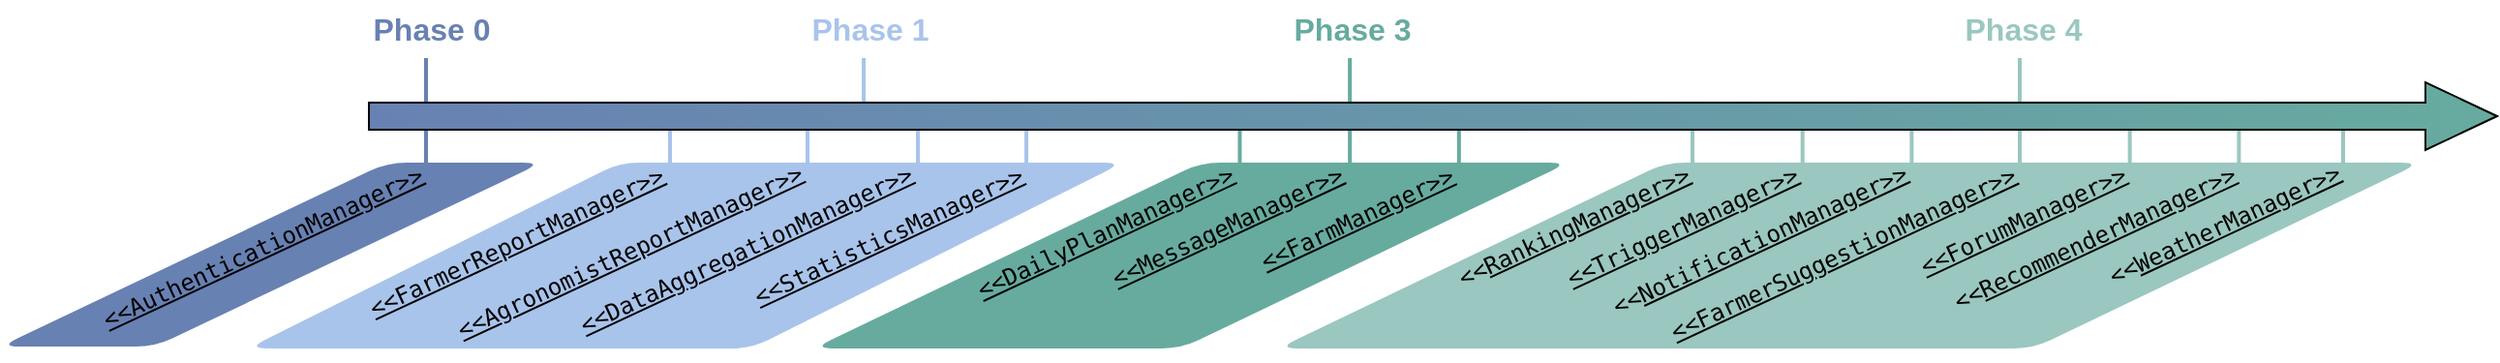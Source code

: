 <mxfile version="16.1.2" type="device"><diagram id="fjkw6sU-NrvKHbagdTQX" name="Page-1"><mxGraphModel dx="2703" dy="1829" grid="1" gridSize="10" guides="1" tooltips="1" connect="1" arrows="1" fold="1" page="1" pageScale="1" pageWidth="1100" pageHeight="850" math="0" shadow="0"><root><mxCell id="0"/><mxCell id="1" parent="0"/><mxCell id="8JLX7V-ewV3bHBpVL4vY-58" value="" style="endArrow=none;html=1;rounded=0;fillColor=#6881B3;gradientColor=#67AB9F;gradientDirection=east;strokeWidth=2;strokeColor=#A9C4EB;" edge="1" parent="1"><mxGeometry width="50" height="50" relative="1" as="geometry"><mxPoint x="449" y="90" as="sourcePoint"/><mxPoint x="449" y="60" as="targetPoint"/></mxGeometry></mxCell><mxCell id="8JLX7V-ewV3bHBpVL4vY-52" value="" style="shape=parallelogram;perimeter=parallelogramPerimeter;whiteSpace=wrap;html=1;fixedSize=1;size=200;rounded=1;fillColor=#6881B3;strokeColor=none;" vertex="1" parent="1"><mxGeometry x="3" y="114" width="280" height="95" as="geometry"/></mxCell><mxCell id="8JLX7V-ewV3bHBpVL4vY-50" value="" style="shape=parallelogram;perimeter=parallelogramPerimeter;whiteSpace=wrap;html=1;fixedSize=1;size=192;rounded=1;fillColor=#A9C4EB;strokeColor=none;" vertex="1" parent="1"><mxGeometry x="131" y="114" width="452" height="96" as="geometry"/></mxCell><mxCell id="8JLX7V-ewV3bHBpVL4vY-49" value="" style="shape=parallelogram;perimeter=parallelogramPerimeter;whiteSpace=wrap;html=1;fixedSize=1;size=200;rounded=1;fillColor=#9AC7BF;strokeColor=none;" vertex="1" parent="1"><mxGeometry x="663" y="114" width="590" height="96" as="geometry"/></mxCell><mxCell id="8JLX7V-ewV3bHBpVL4vY-41" value="" style="endArrow=none;html=1;rounded=0;fillColor=#6881B3;gradientColor=#67AB9F;gradientDirection=east;strokeWidth=2;strokeColor=#67AB9F;" edge="1" parent="1"><mxGeometry width="50" height="50" relative="1" as="geometry"><mxPoint x="643.23" y="120" as="sourcePoint"/><mxPoint x="643.23" y="90" as="targetPoint"/></mxGeometry></mxCell><mxCell id="8JLX7V-ewV3bHBpVL4vY-42" value="" style="endArrow=none;html=1;rounded=0;fillColor=#6881B3;gradientColor=#67AB9F;gradientDirection=east;strokeWidth=2;strokeColor=#67AB9F;" edge="1" parent="1"><mxGeometry width="50" height="50" relative="1" as="geometry"><mxPoint x="700.06" y="120" as="sourcePoint"/><mxPoint x="700.06" y="60" as="targetPoint"/></mxGeometry></mxCell><mxCell id="8JLX7V-ewV3bHBpVL4vY-43" value="" style="endArrow=none;html=1;rounded=0;fillColor=#6881B3;gradientColor=#67AB9F;gradientDirection=east;strokeWidth=2;strokeColor=#67AB9F;" edge="1" parent="1"><mxGeometry width="50" height="50" relative="1" as="geometry"><mxPoint x="756.41" y="120" as="sourcePoint"/><mxPoint x="756.41" y="90" as="targetPoint"/></mxGeometry></mxCell><mxCell id="8JLX7V-ewV3bHBpVL4vY-48" value="" style="shape=parallelogram;perimeter=parallelogramPerimeter;whiteSpace=wrap;html=1;fixedSize=1;size=200;rounded=1;fillColor=#67AB9F;strokeColor=none;" vertex="1" parent="1"><mxGeometry x="423" y="114" width="390" height="96" as="geometry"/></mxCell><mxCell id="8JLX7V-ewV3bHBpVL4vY-5" value="&lt;pre style=&quot;margin-top: 0px ; margin-bottom: 0px ; margin-left: 0px ; margin-right: 0px ; text-indent: 0px&quot;&gt;&lt;span style=&quot;color: #000000&quot;&gt;&lt;/span&gt;&lt;span style=&quot;text-decoration: underline ; color: #000000&quot;&gt;&amp;lt;&amp;lt;FarmerReportManager&amp;gt;&amp;gt;&lt;/span&gt;&lt;/pre&gt;" style="text;html=1;rotation=335;labelPosition=center;verticalLabelPosition=middle;align=center;verticalAlign=middle;whiteSpace=wrap;textDirection=ltr;horizontal=1;" vertex="1" parent="1"><mxGeometry x="183" y="140" width="174" height="30" as="geometry"/></mxCell><mxCell id="8JLX7V-ewV3bHBpVL4vY-6" value="&lt;pre style=&quot;margin-top: 0px ; margin-bottom: 0px ; margin-left: 0px ; margin-right: 0px ; text-indent: 0px&quot;&gt;&lt;span style=&quot;color: #000000&quot;&gt;&lt;/span&gt;&lt;span style=&quot;text-decoration: underline ; color: #000000&quot;&gt;&amp;lt;&amp;lt;AuthenticationManager&amp;gt;&amp;gt;&lt;/span&gt;&lt;/pre&gt;" style="text;html=1;rotation=335;labelPosition=center;verticalLabelPosition=middle;align=center;verticalAlign=middle;whiteSpace=wrap;textDirection=ltr;horizontal=1;" vertex="1" parent="1"><mxGeometry x="43.53" y="143" width="190" height="30" as="geometry"/></mxCell><mxCell id="8JLX7V-ewV3bHBpVL4vY-7" value="&lt;pre style=&quot;margin-top: 0px ; margin-bottom: 0px ; margin-left: 0px ; margin-right: 0px ; text-indent: 0px&quot;&gt;&lt;span style=&quot;color: #000000&quot;&gt;&lt;/span&gt;&lt;span style=&quot;text-decoration: underline ; color: #000000&quot;&gt;&amp;lt;&amp;lt;AgronomistReportManager&amp;gt;&amp;gt;&lt;/span&gt;&lt;/pre&gt;" style="text;html=1;rotation=335;labelPosition=center;verticalLabelPosition=middle;align=center;verticalAlign=middle;whiteSpace=wrap;textDirection=ltr;horizontal=1;" vertex="1" parent="1"><mxGeometry x="227" y="145" width="203" height="30" as="geometry"/></mxCell><mxCell id="8JLX7V-ewV3bHBpVL4vY-8" value="&lt;pre style=&quot;margin-top: 0px ; margin-bottom: 0px ; margin-left: 0px ; margin-right: 0px ; text-indent: 0px&quot;&gt;&lt;span style=&quot;color: #000000&quot;&gt;&lt;/span&gt;&lt;span style=&quot;text-decoration: underline ; color: #000000&quot;&gt;&amp;lt;&amp;lt;DataAggregationManager&amp;gt;&amp;gt;&lt;/span&gt;&lt;/pre&gt;" style="text;html=1;rotation=335;labelPosition=center;verticalLabelPosition=middle;align=center;verticalAlign=middle;whiteSpace=wrap;textDirection=ltr;horizontal=1;" vertex="1" parent="1"><mxGeometry x="293" y="144" width="191" height="30" as="geometry"/></mxCell><mxCell id="8JLX7V-ewV3bHBpVL4vY-9" value="&lt;pre style=&quot;margin-top: 0px ; margin-bottom: 0px ; margin-left: 0px ; margin-right: 0px ; text-indent: 0px&quot;&gt;&lt;span style=&quot;color: #000000&quot;&gt;&lt;/span&gt;&lt;span style=&quot;text-decoration: underline ; color: #000000&quot;&gt;&amp;lt;&amp;lt;StatisticsManager&amp;gt;&amp;gt;&lt;/span&gt;&lt;/pre&gt;" style="text;html=1;rotation=335;labelPosition=center;verticalLabelPosition=middle;align=center;verticalAlign=middle;whiteSpace=wrap;textDirection=ltr;horizontal=1;" vertex="1" parent="1"><mxGeometry x="387" y="137" width="150" height="30" as="geometry"/></mxCell><mxCell id="8JLX7V-ewV3bHBpVL4vY-10" value="&lt;pre style=&quot;margin-top: 0px ; margin-bottom: 0px ; margin-left: 0px ; margin-right: 0px ; text-indent: 0px&quot;&gt;&lt;span style=&quot;color: #000000&quot;&gt;&lt;/span&gt;&lt;span style=&quot;text-decoration: underline ; color: #000000&quot;&gt;&amp;lt;&amp;lt;DailyPlanManager&amp;gt;&amp;gt;&lt;/span&gt;&lt;/pre&gt;" style="text;html=1;rotation=335;labelPosition=center;verticalLabelPosition=middle;align=center;verticalAlign=middle;whiteSpace=wrap;textDirection=ltr;horizontal=1;" vertex="1" parent="1"><mxGeometry x="499" y="135" width="150" height="30" as="geometry"/></mxCell><mxCell id="8JLX7V-ewV3bHBpVL4vY-11" value="&lt;pre style=&quot;margin-top: 0px ; margin-bottom: 0px ; margin-left: 0px ; margin-right: 0px ; text-indent: 0px&quot;&gt;&lt;span style=&quot;color: #000000&quot;&gt;&lt;/span&gt;&lt;span style=&quot;text-decoration: underline ; color: #000000&quot;&gt;&amp;lt;&amp;lt;MessageManager&amp;gt;&amp;gt;&lt;/span&gt;&lt;/pre&gt;" style="text;html=1;rotation=335;labelPosition=center;verticalLabelPosition=middle;align=center;verticalAlign=middle;whiteSpace=wrap;textDirection=ltr;horizontal=1;" vertex="1" parent="1"><mxGeometry x="572" y="132" width="130" height="30" as="geometry"/></mxCell><mxCell id="8JLX7V-ewV3bHBpVL4vY-12" value="&lt;pre style=&quot;margin-top: 0px ; margin-bottom: 0px ; margin-left: 0px ; margin-right: 0px ; text-indent: 0px&quot;&gt;&lt;span style=&quot;color: #000000&quot;&gt;&lt;/span&gt;&lt;span style=&quot;text-decoration: underline ; color: #000000&quot;&gt;&amp;lt;&amp;lt;FarmManager&amp;gt;&amp;gt;&lt;/span&gt;&lt;/pre&gt;" style="text;html=1;rotation=335;labelPosition=center;verticalLabelPosition=middle;align=center;verticalAlign=middle;whiteSpace=wrap;textDirection=ltr;horizontal=1;" vertex="1" parent="1"><mxGeometry x="654" y="128" width="100" height="30" as="geometry"/></mxCell><mxCell id="8JLX7V-ewV3bHBpVL4vY-13" value="&lt;pre style=&quot;margin-top: 0px ; margin-bottom: 0px ; margin-left: 0px ; margin-right: 0px ; text-indent: 0px&quot;&gt;&amp;lt;&amp;lt;&lt;span style=&quot;color: #000000&quot;&gt;&lt;/span&gt;&lt;span style=&quot;text-decoration: underline ; color: #000000&quot;&gt;RankingManager&amp;gt;&amp;gt;&lt;/span&gt;&lt;/pre&gt;" style="text;html=1;rotation=335;labelPosition=center;verticalLabelPosition=middle;align=center;verticalAlign=middle;whiteSpace=wrap;textDirection=ltr;horizontal=1;" vertex="1" parent="1"><mxGeometry x="751" y="132" width="130" height="30" as="geometry"/></mxCell><mxCell id="8JLX7V-ewV3bHBpVL4vY-14" value="&lt;pre style=&quot;margin-top: 0px ; margin-bottom: 0px ; margin-left: 0px ; margin-right: 0px ; text-indent: 0px&quot;&gt;&lt;span style=&quot;color: #000000&quot;&gt;&lt;/span&gt;&lt;span style=&quot;text-decoration: underline ; color: #000000&quot;&gt;&amp;lt;&amp;lt;TriggerManager&amp;gt;&amp;gt;&lt;/span&gt;&lt;/pre&gt;" style="text;html=1;rotation=335;labelPosition=center;verticalLabelPosition=middle;align=center;verticalAlign=middle;whiteSpace=wrap;textDirection=ltr;horizontal=1;" vertex="1" parent="1"><mxGeometry x="807" y="132" width="130" height="30" as="geometry"/></mxCell><mxCell id="8JLX7V-ewV3bHBpVL4vY-15" value="&lt;pre style=&quot;margin-top: 0px ; margin-bottom: 0px ; margin-left: 0px ; margin-right: 0px ; text-indent: 0px&quot;&gt;&amp;lt;&amp;lt;&lt;span style=&quot;color: #000000&quot;&gt;&lt;/span&gt;&lt;span style=&quot;text-decoration: underline ; color: #000000&quot;&gt;NotificationManager&amp;gt;&amp;gt;&lt;/span&gt;&lt;/pre&gt;" style="text;html=1;rotation=335;labelPosition=center;verticalLabelPosition=middle;align=center;verticalAlign=middle;whiteSpace=wrap;textDirection=ltr;horizontal=1;" vertex="1" parent="1"><mxGeometry x="832" y="139" width="160" height="30" as="geometry"/></mxCell><mxCell id="8JLX7V-ewV3bHBpVL4vY-16" value="&lt;pre style=&quot;margin-top: 0px ; margin-bottom: 0px ; margin-left: 0px ; margin-right: 0px ; text-indent: 0px&quot;&gt;&lt;span style=&quot;color: #000000&quot;&gt;&lt;/span&gt;&lt;span style=&quot;text-decoration: underline ; color: #000000&quot;&gt;&amp;lt;&amp;lt;ForumManager&amp;gt;&amp;gt;&lt;/span&gt;&lt;/pre&gt;" style="text;html=1;rotation=335;labelPosition=center;verticalLabelPosition=middle;align=center;verticalAlign=middle;whiteSpace=wrap;textDirection=ltr;horizontal=1;" vertex="1" parent="1"><mxGeometry x="993" y="129" width="110" height="30" as="geometry"/></mxCell><mxCell id="8JLX7V-ewV3bHBpVL4vY-17" value="&lt;pre style=&quot;margin-top: 0px ; margin-bottom: 0px ; margin-left: 0px ; margin-right: 0px ; text-indent: 0px&quot;&gt;&lt;span style=&quot;color: #000000&quot;&gt;&lt;/span&gt;&lt;span style=&quot;text-decoration: underline ; color: #000000&quot;&gt;&amp;lt;&amp;lt;FarmerSuggestionManager&amp;gt;&amp;gt;&lt;/span&gt;&lt;/pre&gt;" style="text;html=1;rotation=335;labelPosition=center;verticalLabelPosition=middle;align=center;verticalAlign=middle;whiteSpace=wrap;textDirection=ltr;horizontal=1;" vertex="1" parent="1"><mxGeometry x="860" y="146" width="190" height="30" as="geometry"/></mxCell><mxCell id="8JLX7V-ewV3bHBpVL4vY-18" value="&lt;pre style=&quot;margin-top: 0px ; margin-bottom: 0px ; margin-left: 0px ; margin-right: 0px ; text-indent: 0px&quot;&gt;&amp;lt;&amp;lt;&lt;span style=&quot;color: #000000&quot;&gt;&lt;/span&gt;&lt;span style=&quot;text-decoration: underline ; color: #000000&quot;&gt;RecommenderManager&amp;gt;&amp;gt;&lt;/span&gt;&lt;/pre&gt;" style="text;html=1;rotation=335;labelPosition=center;verticalLabelPosition=middle;align=center;verticalAlign=middle;whiteSpace=wrap;textDirection=ltr;horizontal=1;" vertex="1" parent="1"><mxGeometry x="1005" y="138" width="160" height="30" as="geometry"/></mxCell><mxCell id="8JLX7V-ewV3bHBpVL4vY-21" value="&lt;pre style=&quot;margin-top: 0px ; margin-bottom: 0px ; margin-left: 0px ; margin-right: 0px ; text-indent: 0px&quot;&gt;&amp;lt;&amp;lt;&lt;span style=&quot;color: #000000&quot;&gt;&lt;/span&gt;&lt;span style=&quot;text-decoration: underline ; color: #000000&quot;&gt;WeatherManager&amp;gt;&amp;gt;&lt;/span&gt;&lt;/pre&gt;" style="text;html=1;rotation=335;labelPosition=center;verticalLabelPosition=middle;align=center;verticalAlign=middle;whiteSpace=wrap;textDirection=ltr;horizontal=1;" vertex="1" parent="1"><mxGeometry x="1082" y="131" width="140" height="30" as="geometry"/></mxCell><mxCell id="8JLX7V-ewV3bHBpVL4vY-26" value="" style="endArrow=none;html=1;rounded=0;fillColor=#6881B3;gradientColor=#67AB9F;gradientDirection=east;strokeWidth=2;strokeColor=#6881B3;" edge="1" parent="1"><mxGeometry width="50" height="50" relative="1" as="geometry"><mxPoint x="223" y="120" as="sourcePoint"/><mxPoint x="223" y="60" as="targetPoint"/></mxGeometry></mxCell><mxCell id="8JLX7V-ewV3bHBpVL4vY-27" value="" style="endArrow=none;html=1;rounded=0;fillColor=#6881B3;gradientColor=#67AB9F;gradientDirection=east;strokeWidth=2;strokeColor=#A9C4EB;" edge="1" parent="1"><mxGeometry width="50" height="50" relative="1" as="geometry"><mxPoint x="349" y="120" as="sourcePoint"/><mxPoint x="349" y="90" as="targetPoint"/></mxGeometry></mxCell><mxCell id="8JLX7V-ewV3bHBpVL4vY-29" value="" style="endArrow=none;html=1;rounded=0;fillColor=#6881B3;gradientColor=#67AB9F;gradientDirection=east;strokeWidth=2;strokeColor=#A9C4EB;" edge="1" parent="1"><mxGeometry width="50" height="50" relative="1" as="geometry"><mxPoint x="420" y="120" as="sourcePoint"/><mxPoint x="420" y="90" as="targetPoint"/></mxGeometry></mxCell><mxCell id="8JLX7V-ewV3bHBpVL4vY-30" value="" style="endArrow=none;html=1;rounded=0;fillColor=#6881B3;gradientColor=#67AB9F;gradientDirection=east;strokeWidth=2;strokeColor=#A9C4EB;" edge="1" parent="1"><mxGeometry width="50" height="50" relative="1" as="geometry"><mxPoint x="477" y="120" as="sourcePoint"/><mxPoint x="477" y="90" as="targetPoint"/></mxGeometry></mxCell><mxCell id="8JLX7V-ewV3bHBpVL4vY-31" value="" style="endArrow=none;html=1;rounded=0;fillColor=#6881B3;gradientColor=#67AB9F;gradientDirection=east;strokeWidth=2;strokeColor=#A9C4EB;" edge="1" parent="1"><mxGeometry width="50" height="50" relative="1" as="geometry"><mxPoint x="533" y="120" as="sourcePoint"/><mxPoint x="533" y="90" as="targetPoint"/></mxGeometry></mxCell><mxCell id="8JLX7V-ewV3bHBpVL4vY-32" value="" style="endArrow=none;html=1;rounded=0;fillColor=#6881B3;gradientColor=#67AB9F;gradientDirection=east;strokeWidth=2;strokeColor=#9AC7BF;" edge="1" parent="1"><mxGeometry width="50" height="50" relative="1" as="geometry"><mxPoint x="877" y="120" as="sourcePoint"/><mxPoint x="877" y="90" as="targetPoint"/></mxGeometry></mxCell><mxCell id="8JLX7V-ewV3bHBpVL4vY-34" value="" style="endArrow=none;html=1;rounded=0;fillColor=#6881B3;gradientColor=#67AB9F;gradientDirection=east;strokeWidth=2;strokeColor=#9AC7BF;" edge="1" parent="1"><mxGeometry width="50" height="50" relative="1" as="geometry"><mxPoint x="933.83" y="120" as="sourcePoint"/><mxPoint x="933.83" y="90" as="targetPoint"/></mxGeometry></mxCell><mxCell id="8JLX7V-ewV3bHBpVL4vY-35" value="" style="endArrow=none;html=1;rounded=0;fillColor=#6881B3;gradientColor=#67AB9F;gradientDirection=east;strokeWidth=2;strokeColor=#9AC7BF;" edge="1" parent="1"><mxGeometry width="50" height="50" relative="1" as="geometry"><mxPoint x="990.18" y="120" as="sourcePoint"/><mxPoint x="990.18" y="90" as="targetPoint"/></mxGeometry></mxCell><mxCell id="8JLX7V-ewV3bHBpVL4vY-37" value="" style="endArrow=none;html=1;rounded=0;fillColor=#6881B3;gradientColor=#67AB9F;gradientDirection=east;strokeWidth=2;strokeColor=#9AC7BF;" edge="1" parent="1"><mxGeometry width="50" height="50" relative="1" as="geometry"><mxPoint x="1046" y="120" as="sourcePoint"/><mxPoint x="1046" y="60" as="targetPoint"/></mxGeometry></mxCell><mxCell id="8JLX7V-ewV3bHBpVL4vY-38" value="" style="endArrow=none;html=1;rounded=0;fillColor=#6881B3;gradientColor=#67AB9F;gradientDirection=east;strokeWidth=2;strokeColor=#9AC7BF;" edge="1" parent="1"><mxGeometry width="50" height="50" relative="1" as="geometry"><mxPoint x="1102.83" y="120" as="sourcePoint"/><mxPoint x="1102.83" y="90" as="targetPoint"/></mxGeometry></mxCell><mxCell id="8JLX7V-ewV3bHBpVL4vY-39" value="" style="endArrow=none;html=1;rounded=0;fillColor=#6881B3;gradientColor=#67AB9F;gradientDirection=east;strokeWidth=2;strokeColor=#9AC7BF;" edge="1" parent="1"><mxGeometry width="50" height="50" relative="1" as="geometry"><mxPoint x="1159.18" y="120" as="sourcePoint"/><mxPoint x="1159.18" y="90" as="targetPoint"/></mxGeometry></mxCell><mxCell id="8JLX7V-ewV3bHBpVL4vY-40" value="" style="endArrow=none;html=1;rounded=0;fillColor=#6881B3;gradientColor=#67AB9F;gradientDirection=east;strokeWidth=2;strokeColor=#9AC7BF;" edge="1" parent="1"><mxGeometry width="50" height="50" relative="1" as="geometry"><mxPoint x="1213" y="120" as="sourcePoint"/><mxPoint x="1213" y="90" as="targetPoint"/></mxGeometry></mxCell><mxCell id="8JLX7V-ewV3bHBpVL4vY-1" value="" style="shape=flexArrow;endArrow=classic;html=1;rounded=0;fillColor=#6881B3;gradientColor=#67AB9F;gradientDirection=east;width=14;endSize=12;" edge="1" parent="1"><mxGeometry width="50" height="50" relative="1" as="geometry"><mxPoint x="193" y="90" as="sourcePoint"/><mxPoint x="1293" y="90" as="targetPoint"/></mxGeometry></mxCell><mxCell id="8JLX7V-ewV3bHBpVL4vY-54" value="&lt;font style=&quot;font-size: 16px;&quot; color=&quot;#6881B3&quot;&gt;Phase 0&lt;/font&gt;" style="text;html=1;strokeColor=none;fillColor=none;align=center;verticalAlign=middle;whiteSpace=wrap;rounded=0;fontStyle=1;fontSize=16;fontColor=#6881B3;" vertex="1" parent="1"><mxGeometry x="191" y="30" width="70" height="30" as="geometry"/></mxCell><mxCell id="8JLX7V-ewV3bHBpVL4vY-55" value="&lt;font style=&quot;font-size: 16px;&quot; color=&quot;#A9C4EB&quot;&gt;Phase 1&lt;/font&gt;" style="text;html=1;strokeColor=none;fillColor=none;align=center;verticalAlign=middle;whiteSpace=wrap;rounded=0;fontStyle=1;fontSize=16;" vertex="1" parent="1"><mxGeometry x="418" y="30" width="69" height="30" as="geometry"/></mxCell><mxCell id="8JLX7V-ewV3bHBpVL4vY-56" value="&lt;font style=&quot;font-size: 16px;&quot; color=&quot;#67AB9F&quot;&gt;Phase 3&lt;/font&gt;" style="text;html=1;strokeColor=none;fillColor=none;align=center;verticalAlign=middle;whiteSpace=wrap;rounded=0;fontStyle=1;fontSize=16;" vertex="1" parent="1"><mxGeometry x="667" y="30" width="69" height="30" as="geometry"/></mxCell><mxCell id="8JLX7V-ewV3bHBpVL4vY-57" value="&lt;font style=&quot;font-size: 16px;&quot; color=&quot;#9AC7BF&quot;&gt;Phase 4&lt;/font&gt;" style="text;html=1;strokeColor=none;fillColor=none;align=center;verticalAlign=middle;whiteSpace=wrap;rounded=0;fontStyle=1;fontSize=16;" vertex="1" parent="1"><mxGeometry x="1013" y="30" width="70" height="30" as="geometry"/></mxCell></root></mxGraphModel></diagram></mxfile>